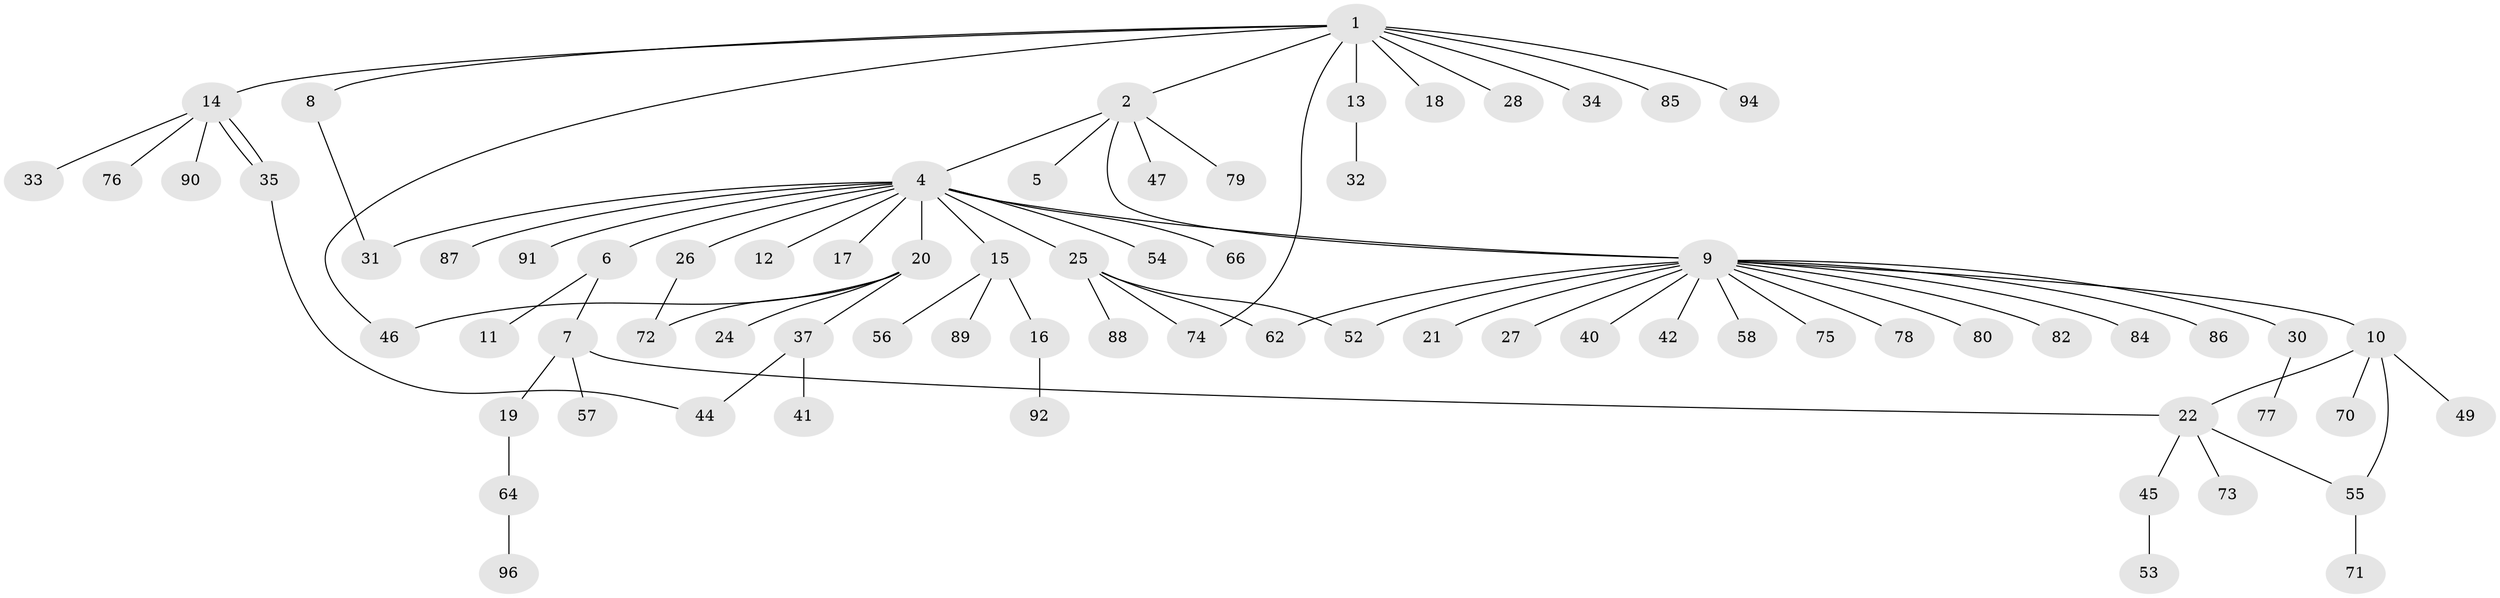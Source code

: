 // Generated by graph-tools (version 1.1) at 2025/51/02/27/25 19:51:59]
// undirected, 74 vertices, 84 edges
graph export_dot {
graph [start="1"]
  node [color=gray90,style=filled];
  1 [super="+3"];
  2;
  4 [super="+38"];
  5;
  6 [super="+39"];
  7 [super="+23"];
  8;
  9 [super="+60"];
  10 [super="+29"];
  11;
  12;
  13;
  14 [super="+65"];
  15 [super="+93"];
  16;
  17 [super="+97"];
  18;
  19 [super="+59"];
  20;
  21 [super="+36"];
  22 [super="+81"];
  24;
  25 [super="+50"];
  26 [super="+48"];
  27;
  28;
  30 [super="+51"];
  31 [super="+61"];
  32 [super="+69"];
  33;
  34;
  35 [super="+43"];
  37 [super="+68"];
  40;
  41;
  42;
  44;
  45;
  46 [super="+63"];
  47;
  49;
  52;
  53;
  54;
  55 [super="+67"];
  56;
  57;
  58;
  62 [super="+83"];
  64;
  66;
  70;
  71;
  72 [super="+95"];
  73;
  74;
  75;
  76;
  77;
  78;
  79;
  80;
  82;
  84;
  85;
  86;
  87;
  88;
  89;
  90;
  91;
  92;
  94;
  96;
  1 -- 2;
  1 -- 8;
  1 -- 18;
  1 -- 28;
  1 -- 46;
  1 -- 85;
  1 -- 94;
  1 -- 34;
  1 -- 74;
  1 -- 13;
  1 -- 14;
  2 -- 4;
  2 -- 5;
  2 -- 9;
  2 -- 47;
  2 -- 79;
  4 -- 6;
  4 -- 9 [weight=2];
  4 -- 12;
  4 -- 15;
  4 -- 17;
  4 -- 20;
  4 -- 25;
  4 -- 26;
  4 -- 31;
  4 -- 54;
  4 -- 66;
  4 -- 87;
  4 -- 91;
  6 -- 7;
  6 -- 11;
  7 -- 19;
  7 -- 22;
  7 -- 57;
  8 -- 31;
  9 -- 10;
  9 -- 21;
  9 -- 27;
  9 -- 30;
  9 -- 40;
  9 -- 42;
  9 -- 52;
  9 -- 58;
  9 -- 62;
  9 -- 75;
  9 -- 80;
  9 -- 84;
  9 -- 86;
  9 -- 82;
  9 -- 78;
  10 -- 49;
  10 -- 55;
  10 -- 70;
  10 -- 22;
  13 -- 32;
  14 -- 33;
  14 -- 35;
  14 -- 35;
  14 -- 90;
  14 -- 76;
  15 -- 16;
  15 -- 56;
  15 -- 89;
  16 -- 92;
  19 -- 64;
  20 -- 24;
  20 -- 37;
  20 -- 72;
  20 -- 46;
  22 -- 45;
  22 -- 73;
  22 -- 55;
  25 -- 62;
  25 -- 74;
  25 -- 88;
  25 -- 52;
  26 -- 72;
  30 -- 77;
  35 -- 44;
  37 -- 41;
  37 -- 44;
  45 -- 53;
  55 -- 71;
  64 -- 96;
}
